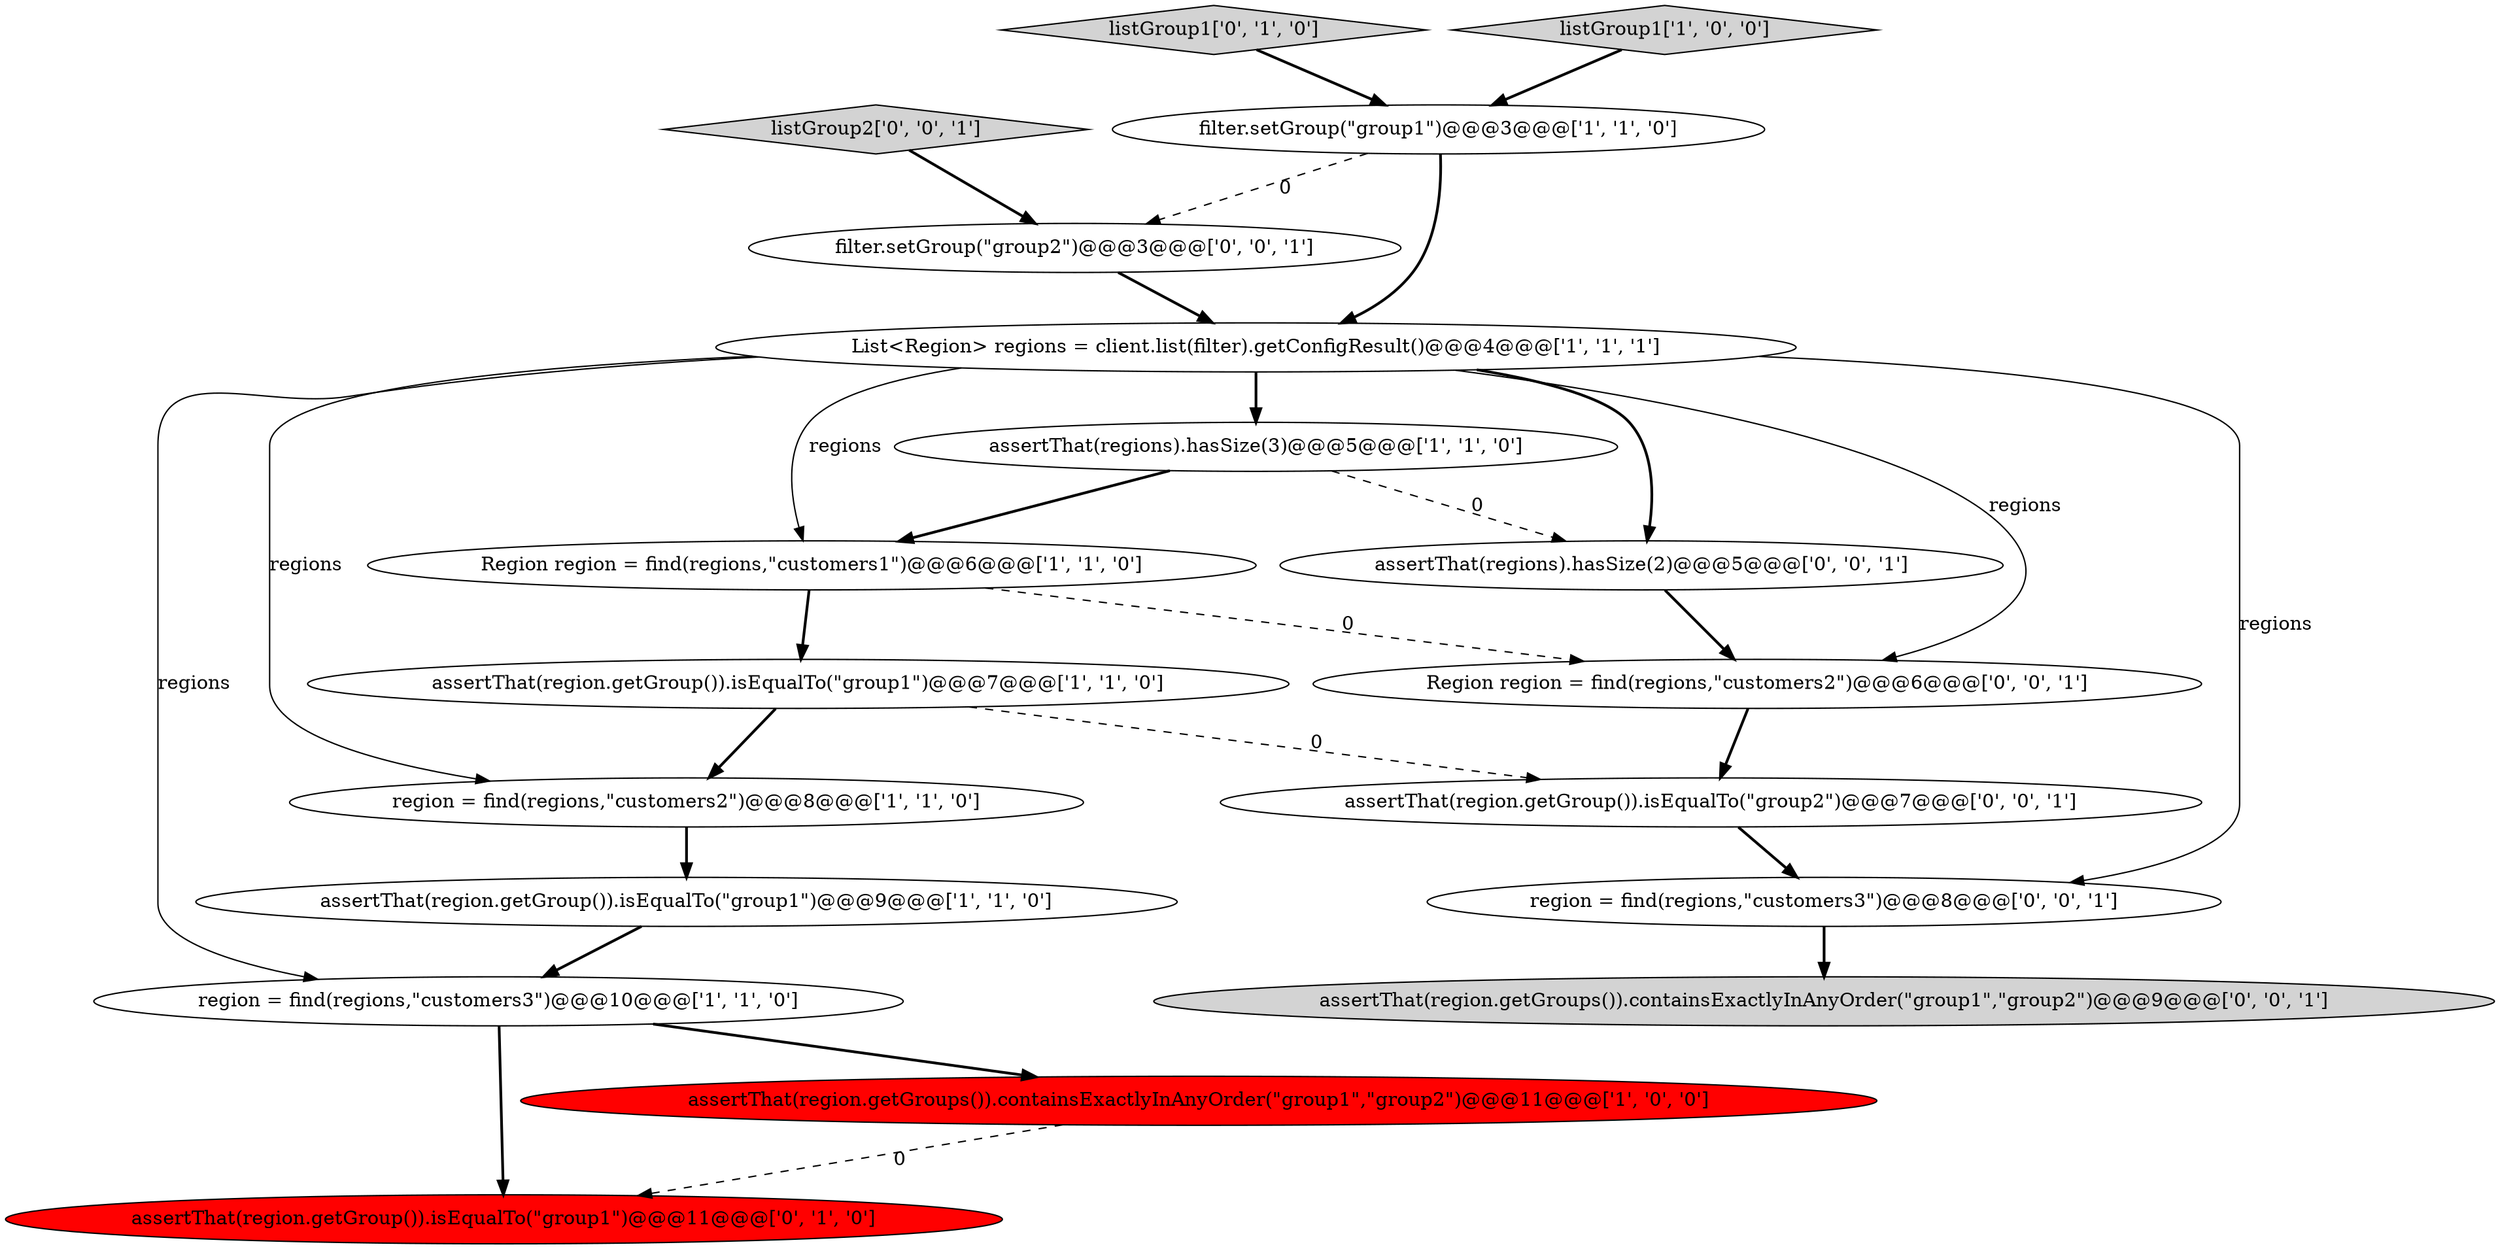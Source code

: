 digraph {
16 [style = filled, label = "filter.setGroup(\"group2\")@@@3@@@['0', '0', '1']", fillcolor = white, shape = ellipse image = "AAA0AAABBB3BBB"];
17 [style = filled, label = "listGroup2['0', '0', '1']", fillcolor = lightgray, shape = diamond image = "AAA0AAABBB3BBB"];
4 [style = filled, label = "region = find(regions,\"customers2\")@@@8@@@['1', '1', '0']", fillcolor = white, shape = ellipse image = "AAA0AAABBB1BBB"];
14 [style = filled, label = "assertThat(regions).hasSize(2)@@@5@@@['0', '0', '1']", fillcolor = white, shape = ellipse image = "AAA0AAABBB3BBB"];
15 [style = filled, label = "assertThat(region.getGroup()).isEqualTo(\"group2\")@@@7@@@['0', '0', '1']", fillcolor = white, shape = ellipse image = "AAA0AAABBB3BBB"];
18 [style = filled, label = "Region region = find(regions,\"customers2\")@@@6@@@['0', '0', '1']", fillcolor = white, shape = ellipse image = "AAA0AAABBB3BBB"];
7 [style = filled, label = "assertThat(region.getGroup()).isEqualTo(\"group1\")@@@7@@@['1', '1', '0']", fillcolor = white, shape = ellipse image = "AAA0AAABBB1BBB"];
9 [style = filled, label = "region = find(regions,\"customers3\")@@@10@@@['1', '1', '0']", fillcolor = white, shape = ellipse image = "AAA0AAABBB1BBB"];
0 [style = filled, label = "List<Region> regions = client.list(filter).getConfigResult()@@@4@@@['1', '1', '1']", fillcolor = white, shape = ellipse image = "AAA0AAABBB1BBB"];
8 [style = filled, label = "assertThat(region.getGroups()).containsExactlyInAnyOrder(\"group1\",\"group2\")@@@11@@@['1', '0', '0']", fillcolor = red, shape = ellipse image = "AAA1AAABBB1BBB"];
1 [style = filled, label = "Region region = find(regions,\"customers1\")@@@6@@@['1', '1', '0']", fillcolor = white, shape = ellipse image = "AAA0AAABBB1BBB"];
12 [style = filled, label = "assertThat(region.getGroups()).containsExactlyInAnyOrder(\"group1\",\"group2\")@@@9@@@['0', '0', '1']", fillcolor = lightgray, shape = ellipse image = "AAA0AAABBB3BBB"];
11 [style = filled, label = "assertThat(region.getGroup()).isEqualTo(\"group1\")@@@11@@@['0', '1', '0']", fillcolor = red, shape = ellipse image = "AAA1AAABBB2BBB"];
13 [style = filled, label = "region = find(regions,\"customers3\")@@@8@@@['0', '0', '1']", fillcolor = white, shape = ellipse image = "AAA0AAABBB3BBB"];
3 [style = filled, label = "assertThat(regions).hasSize(3)@@@5@@@['1', '1', '0']", fillcolor = white, shape = ellipse image = "AAA0AAABBB1BBB"];
2 [style = filled, label = "assertThat(region.getGroup()).isEqualTo(\"group1\")@@@9@@@['1', '1', '0']", fillcolor = white, shape = ellipse image = "AAA0AAABBB1BBB"];
10 [style = filled, label = "listGroup1['0', '1', '0']", fillcolor = lightgray, shape = diamond image = "AAA0AAABBB2BBB"];
6 [style = filled, label = "listGroup1['1', '0', '0']", fillcolor = lightgray, shape = diamond image = "AAA0AAABBB1BBB"];
5 [style = filled, label = "filter.setGroup(\"group1\")@@@3@@@['1', '1', '0']", fillcolor = white, shape = ellipse image = "AAA0AAABBB1BBB"];
0->3 [style = bold, label=""];
16->0 [style = bold, label=""];
15->13 [style = bold, label=""];
9->11 [style = bold, label=""];
3->1 [style = bold, label=""];
0->4 [style = solid, label="regions"];
18->15 [style = bold, label=""];
1->18 [style = dashed, label="0"];
4->2 [style = bold, label=""];
7->4 [style = bold, label=""];
2->9 [style = bold, label=""];
9->8 [style = bold, label=""];
0->9 [style = solid, label="regions"];
0->13 [style = solid, label="regions"];
1->7 [style = bold, label=""];
5->16 [style = dashed, label="0"];
6->5 [style = bold, label=""];
0->14 [style = bold, label=""];
13->12 [style = bold, label=""];
10->5 [style = bold, label=""];
5->0 [style = bold, label=""];
0->1 [style = solid, label="regions"];
7->15 [style = dashed, label="0"];
14->18 [style = bold, label=""];
8->11 [style = dashed, label="0"];
3->14 [style = dashed, label="0"];
0->18 [style = solid, label="regions"];
17->16 [style = bold, label=""];
}
